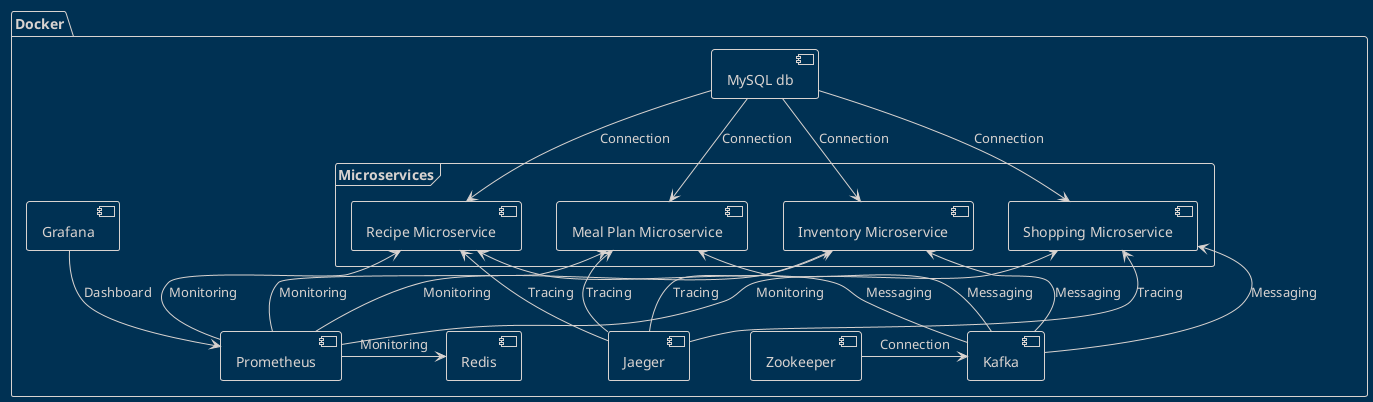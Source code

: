 @startuml
!theme blueprint

package "Docker" {
  [MySQL db] as db
  [Redis] as redis
  [Prometheus] as prometheus
  [Grafana] as grafana
  [Jaeger] as jaeger
  [Zookeeper] as zookeeper
  [Kafka] as kafka
  
  frame "Microservices" {
    [Recipe Microservice] as recipe
    [Shopping Microservice] as shopping
    [Meal Plan Microservice] as mealplan
    [Inventory Microservice] as inventory
  }

  db -down-> recipe: Connection
  db -down-> shopping: Connection
  db -down-> mealplan: Connection
  db -down-> inventory: Connection
  
  prometheus -right-> redis: Monitoring
  prometheus -up-> recipe: Monitoring
  prometheus -up-> shopping: Monitoring
  prometheus -up-> mealplan: Monitoring
  prometheus -up-> inventory: Monitoring

  grafana -down-> prometheus: Dashboard
  
  jaeger -up-> recipe: Tracing
  jaeger -up-> shopping: Tracing
  jaeger -up-> mealplan: Tracing
  jaeger -up-> inventory: Tracing

  zookeeper -right-> kafka: Connection

  kafka -up-> recipe: Messaging
  kafka -up-> shopping: Messaging
  kafka -up-> mealplan: Messaging
  kafka -up-> inventory: Messaging
}
@enduml